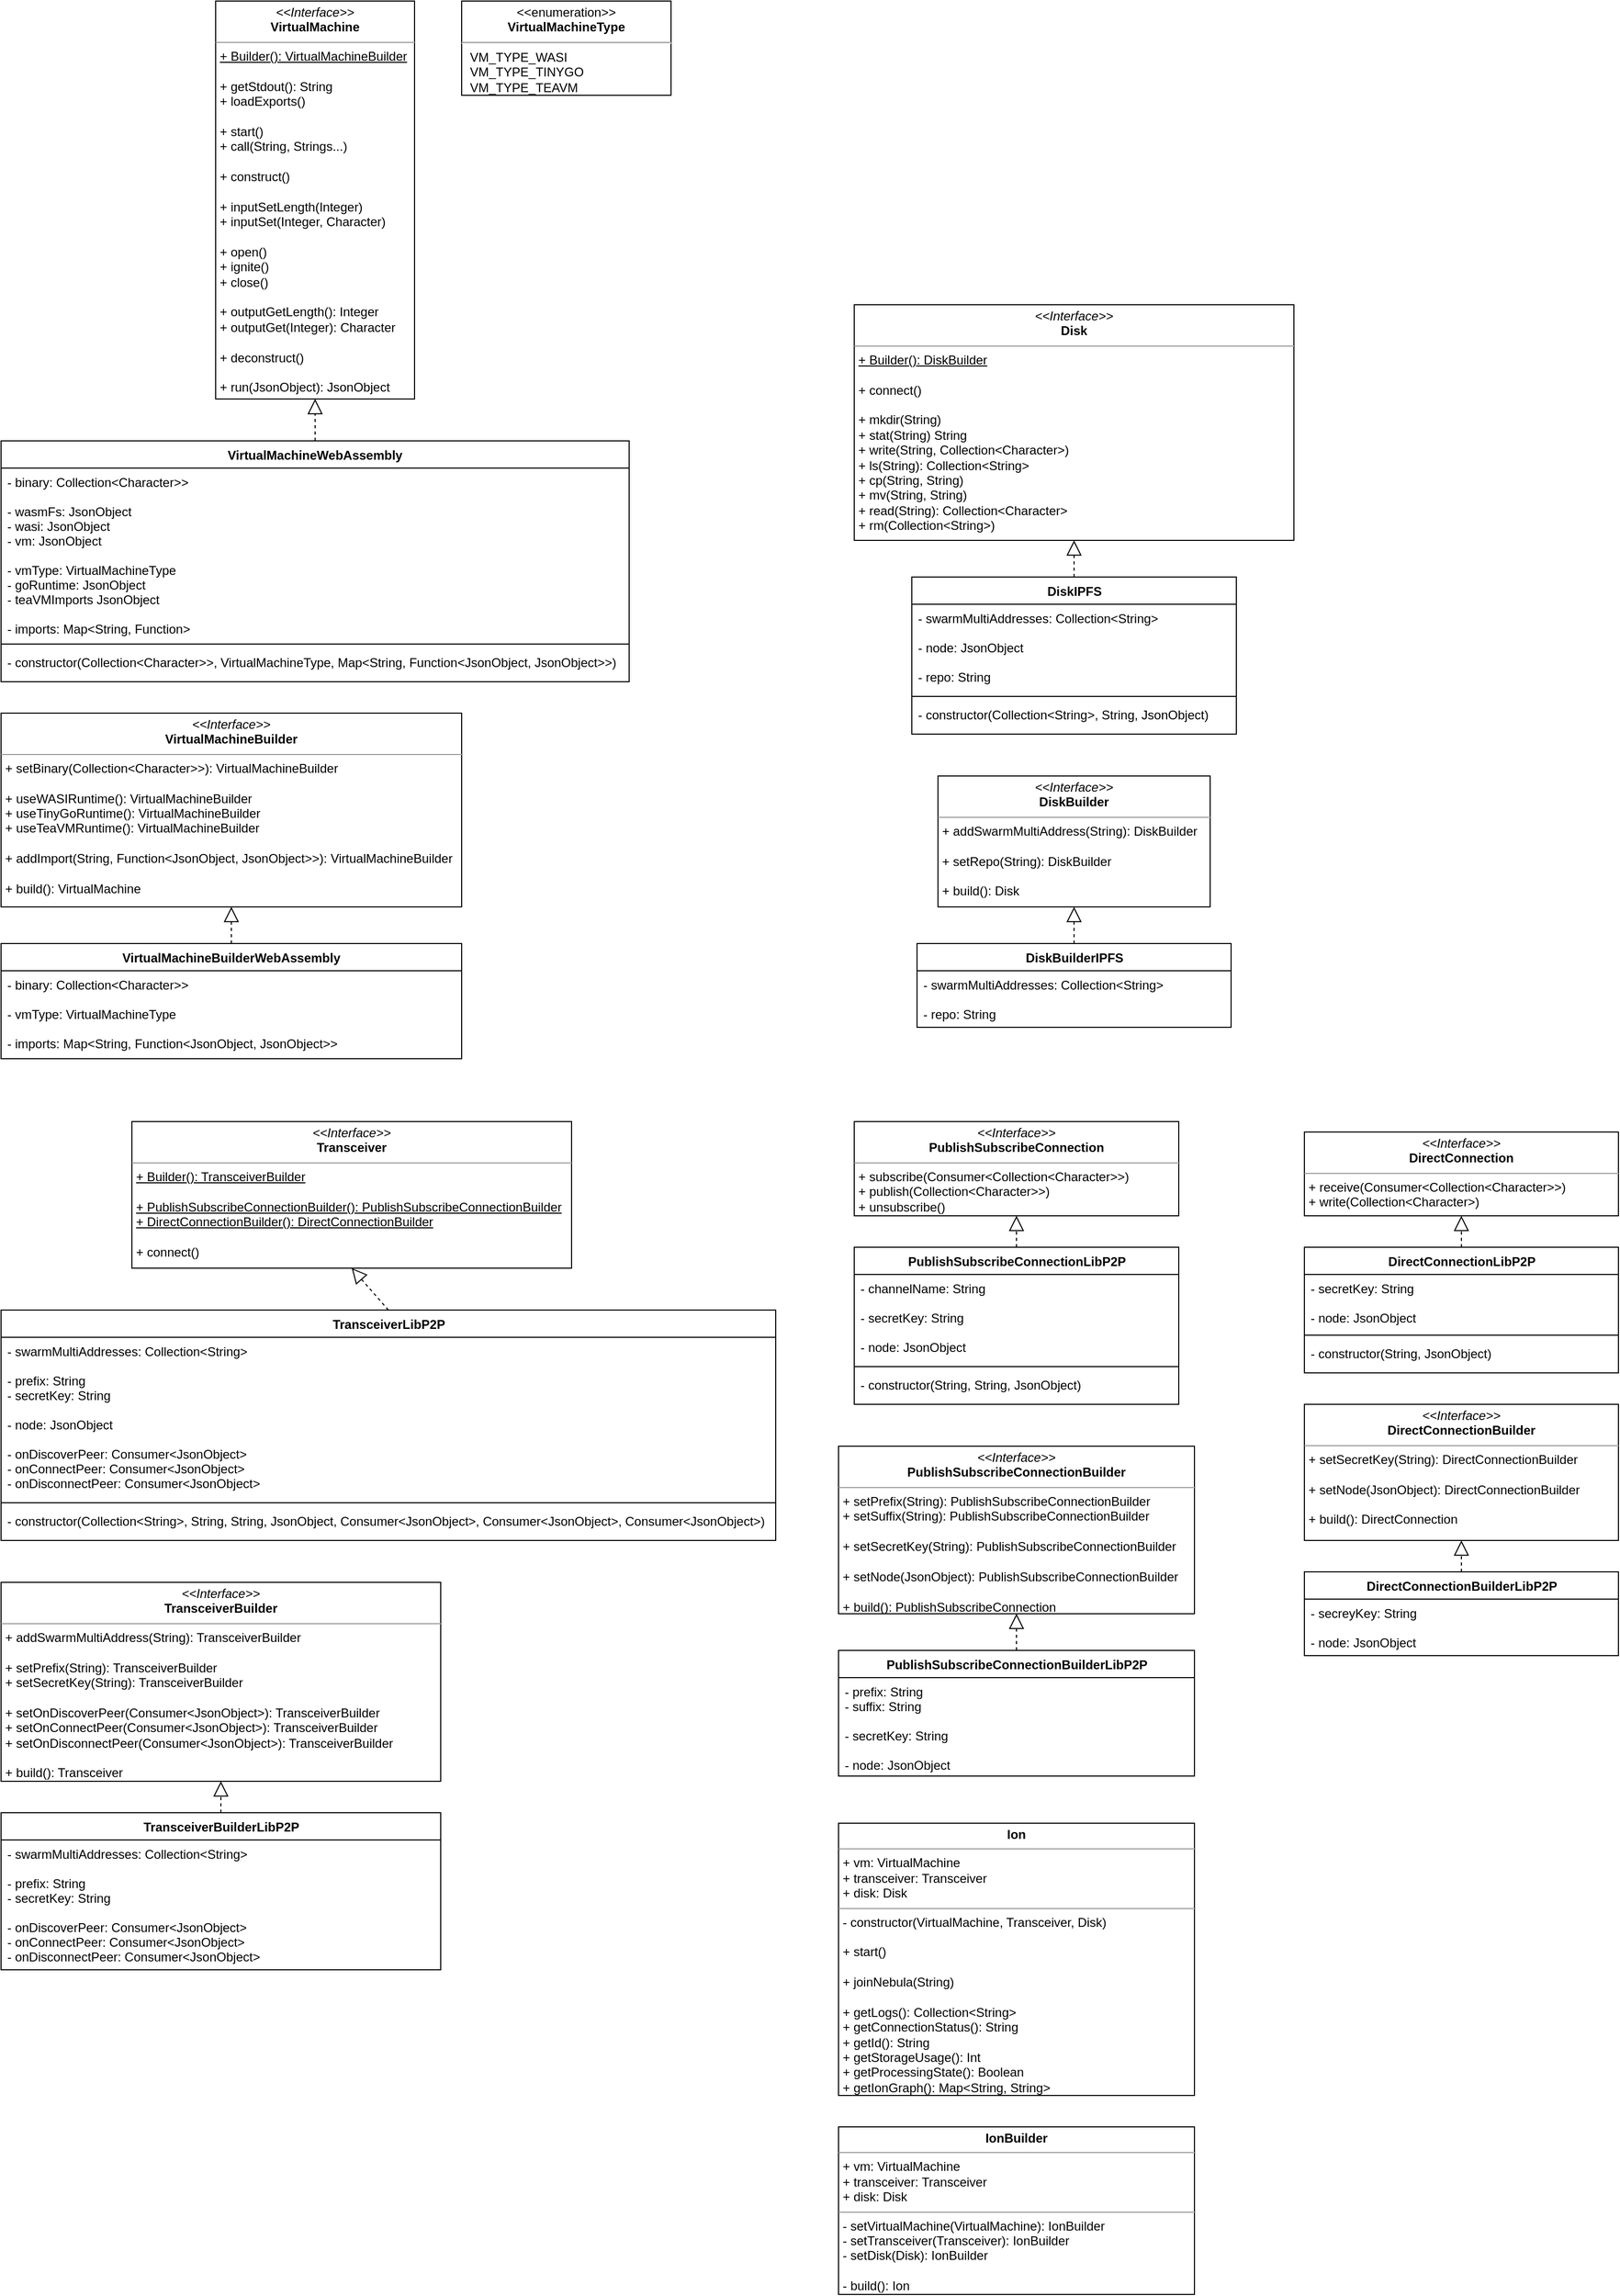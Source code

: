 <mxfile version="13.8.6" type="device"><diagram id="6hGFLwfOUW9BJ-s0fimq" name="Page-1"><mxGraphModel dx="2066" dy="1097" grid="1" gridSize="10" guides="1" tooltips="1" connect="1" arrows="1" fold="1" page="1" pageScale="1" pageWidth="827" pageHeight="1169" math="0" shadow="0"><root><mxCell id="0"/><mxCell id="1" parent="0"/><mxCell id="6" value="VirtualMachineWebAssembly" style="swimlane;fontStyle=1;align=center;verticalAlign=top;childLayout=stackLayout;horizontal=1;startSize=26;horizontalStack=0;resizeParent=1;resizeParentMax=0;resizeLast=0;collapsible=1;marginBottom=0;" parent="1" vertex="1"><mxGeometry x="40" y="480" width="600" height="230" as="geometry"/></mxCell><mxCell id="7" value="- binary: Collection&lt;Character&gt;&gt;&#10;&#10;- wasmFs: JsonObject&#10;- wasi: JsonObject&#10;- vm: JsonObject&#10;&#10;- vmType: VirtualMachineType&#10;- goRuntime: JsonObject&#10;- teaVMImports JsonObject&#10;&#10;- imports: Map&lt;String, Function&gt;" style="text;strokeColor=none;fillColor=none;align=left;verticalAlign=top;spacingLeft=4;spacingRight=4;overflow=hidden;rotatable=0;points=[[0,0.5],[1,0.5]];portConstraint=eastwest;" parent="6" vertex="1"><mxGeometry y="26" width="600" height="164" as="geometry"/></mxCell><mxCell id="8" value="" style="line;strokeWidth=1;fillColor=none;align=left;verticalAlign=middle;spacingTop=-1;spacingLeft=3;spacingRight=3;rotatable=0;labelPosition=right;points=[];portConstraint=eastwest;" parent="6" vertex="1"><mxGeometry y="190" width="600" height="8" as="geometry"/></mxCell><mxCell id="9" value="- constructor(Collection&amp;lt;Character&amp;gt;&amp;gt;, VirtualMachineType, Map&amp;lt;String, Function&amp;lt;JsonObject, JsonObject&amp;gt;&amp;gt;)" style="text;strokeColor=none;fillColor=none;align=left;verticalAlign=top;spacingLeft=4;spacingRight=4;overflow=hidden;rotatable=0;points=[[0,0.5],[1,0.5]];portConstraint=eastwest;html=1;" parent="6" vertex="1"><mxGeometry y="198" width="600" height="32" as="geometry"/></mxCell><mxCell id="10" value="&lt;p style=&quot;margin: 0px ; margin-top: 4px ; text-align: center&quot;&gt;&amp;lt;&amp;lt;enumeration&amp;gt;&amp;gt;&lt;br&gt;&lt;b&gt;VirtualMachineType&lt;/b&gt;&lt;/p&gt;&lt;hr&gt;&lt;p style=&quot;margin: 0px ; margin-left: 8px ; text-align: left&quot;&gt;VM_TYPE_WASI&lt;br&gt;&lt;/p&gt;&lt;p style=&quot;margin: 0px ; margin-left: 8px ; text-align: left&quot;&gt;VM_TYPE_TINYGO&lt;/p&gt;&lt;p style=&quot;margin: 0px ; margin-left: 8px ; text-align: left&quot;&gt;VM_TYPE_TEAVM&lt;/p&gt;" style="shape=rect;html=1;overflow=fill;whiteSpace=wrap;" parent="1" vertex="1"><mxGeometry x="480" y="60" width="200" height="90" as="geometry"/></mxCell><mxCell id="11" value="VirtualMachineBuilderWebAssembly" style="swimlane;fontStyle=1;align=center;verticalAlign=top;childLayout=stackLayout;horizontal=1;startSize=26;horizontalStack=0;resizeParent=1;resizeParentMax=0;resizeLast=0;collapsible=1;marginBottom=0;" parent="1" vertex="1"><mxGeometry x="40" y="960" width="440" height="110" as="geometry"/></mxCell><mxCell id="12" value="- binary: Collection&lt;Character&gt;&gt;&#10;&#10;- vmType: VirtualMachineType&#10;&#10;- imports: Map&lt;String, Function&lt;JsonObject, JsonObject&gt;&gt;" style="text;strokeColor=none;fillColor=none;align=left;verticalAlign=top;spacingLeft=4;spacingRight=4;overflow=hidden;rotatable=0;points=[[0,0.5],[1,0.5]];portConstraint=eastwest;" parent="11" vertex="1"><mxGeometry y="26" width="440" height="84" as="geometry"/></mxCell><mxCell id="15" value="TransceiverLibP2P" style="swimlane;fontStyle=1;align=center;verticalAlign=top;childLayout=stackLayout;horizontal=1;startSize=26;horizontalStack=0;resizeParent=1;resizeParentMax=0;resizeLast=0;collapsible=1;marginBottom=0;html=1;" parent="1" vertex="1"><mxGeometry x="40" y="1310" width="740" height="220" as="geometry"/></mxCell><mxCell id="16" value="- swarmMultiAddresses: Collection&lt;String&gt;&#10;&#10;- prefix: String&#10;- secretKey: String&#10;&#10;- node: JsonObject&#10;&#10;- onDiscoverPeer: Consumer&lt;JsonObject&gt;&#10;- onConnectPeer: Consumer&lt;JsonObject&gt;&#10;- onDisconnectPeer: Consumer&lt;JsonObject&gt;" style="text;strokeColor=none;fillColor=none;align=left;verticalAlign=top;spacingLeft=4;spacingRight=4;overflow=hidden;rotatable=0;points=[[0,0.5],[1,0.5]];portConstraint=eastwest;" parent="15" vertex="1"><mxGeometry y="26" width="740" height="154" as="geometry"/></mxCell><mxCell id="17" value="" style="line;strokeWidth=1;fillColor=none;align=left;verticalAlign=middle;spacingTop=-1;spacingLeft=3;spacingRight=3;rotatable=0;labelPosition=right;points=[];portConstraint=eastwest;" parent="15" vertex="1"><mxGeometry y="180" width="740" height="8" as="geometry"/></mxCell><mxCell id="18" value="- constructor(Collection&amp;lt;String&amp;gt;, String, String, JsonObject, Consumer&amp;lt;JsonObject&amp;gt;, Consumer&amp;lt;JsonObject&amp;gt;, Consumer&amp;lt;JsonObject&amp;gt;)" style="text;strokeColor=none;fillColor=none;align=left;verticalAlign=top;spacingLeft=4;spacingRight=4;overflow=hidden;rotatable=0;points=[[0,0.5],[1,0.5]];portConstraint=eastwest;html=1;" parent="15" vertex="1"><mxGeometry y="188" width="740" height="32" as="geometry"/></mxCell><mxCell id="40" value="&lt;p style=&quot;margin: 0px ; margin-top: 4px ; text-align: center&quot;&gt;&lt;i&gt;&amp;lt;&amp;lt;Interface&amp;gt;&amp;gt;&lt;/i&gt;&lt;br&gt;&lt;b&gt;DirectConnection&lt;/b&gt;&lt;/p&gt;&lt;hr size=&quot;1&quot;&gt;&lt;p style=&quot;margin: 0px ; margin-left: 4px&quot;&gt;+ receive(Consumer&amp;lt;Collection&amp;lt;Character&amp;gt;&amp;gt;)&lt;br&gt;&lt;/p&gt;&lt;p style=&quot;margin: 0px ; margin-left: 4px&quot;&gt;+ write(Collection&amp;lt;Character&amp;gt;)&lt;/p&gt;" style="verticalAlign=top;align=left;overflow=fill;fontSize=12;fontFamily=Helvetica;html=1;" parent="1" vertex="1"><mxGeometry x="1285" y="1140" width="300" height="80" as="geometry"/></mxCell><mxCell id="32" value="DirectConnectionLibP2P" style="swimlane;fontStyle=1;align=center;verticalAlign=top;childLayout=stackLayout;horizontal=1;startSize=26;horizontalStack=0;resizeParent=1;resizeParentMax=0;resizeLast=0;collapsible=1;marginBottom=0;html=1;" parent="1" vertex="1"><mxGeometry x="1285" y="1250" width="300" height="120" as="geometry"/></mxCell><mxCell id="33" value="- secretKey: String&#10;&#10;- node: JsonObject" style="text;strokeColor=none;fillColor=none;align=left;verticalAlign=top;spacingLeft=4;spacingRight=4;overflow=hidden;rotatable=0;points=[[0,0.5],[1,0.5]];portConstraint=eastwest;" parent="32" vertex="1"><mxGeometry y="26" width="300" height="54" as="geometry"/></mxCell><mxCell id="34" value="" style="line;strokeWidth=1;fillColor=none;align=left;verticalAlign=middle;spacingTop=-1;spacingLeft=3;spacingRight=3;rotatable=0;labelPosition=right;points=[];portConstraint=eastwest;" parent="32" vertex="1"><mxGeometry y="80" width="300" height="8" as="geometry"/></mxCell><mxCell id="35" value="- constructor(String, JsonObject)" style="text;strokeColor=none;fillColor=none;align=left;verticalAlign=top;spacingLeft=4;spacingRight=4;overflow=hidden;rotatable=0;points=[[0,0.5],[1,0.5]];portConstraint=eastwest;" parent="32" vertex="1"><mxGeometry y="88" width="300" height="32" as="geometry"/></mxCell><mxCell id="41" value="" style="endArrow=block;dashed=1;endFill=0;endSize=12;html=1;entryX=0.5;entryY=1;entryDx=0;entryDy=0;exitX=0.5;exitY=0;exitDx=0;exitDy=0;" parent="1" source="32" target="40" edge="1"><mxGeometry width="160" relative="1" as="geometry"><mxPoint x="1185" y="1270" as="sourcePoint"/><mxPoint x="1345" y="1270" as="targetPoint"/></mxGeometry></mxCell><mxCell id="42" value="&lt;p style=&quot;margin: 0px ; margin-top: 4px ; text-align: center&quot;&gt;&lt;i&gt;&amp;lt;&amp;lt;Interface&amp;gt;&amp;gt;&lt;/i&gt;&lt;br&gt;&lt;b&gt;DirectConnectionBuilder&lt;/b&gt;&lt;/p&gt;&lt;hr size=&quot;1&quot;&gt;&lt;p style=&quot;margin: 0px ; margin-left: 4px&quot;&gt;+ setSecretKey(String): DirectConnectionBuilder&lt;/p&gt;&lt;p style=&quot;margin: 0px ; margin-left: 4px&quot;&gt;&lt;br&gt;&lt;/p&gt;&lt;p style=&quot;margin: 0px ; margin-left: 4px&quot;&gt;+ setNode(JsonObject): DirectConnectionBuilder&lt;/p&gt;&lt;p style=&quot;margin: 0px ; margin-left: 4px&quot;&gt;&lt;br&gt;&lt;/p&gt;&lt;p style=&quot;margin: 0px ; margin-left: 4px&quot;&gt;+ build(): DirectConnection&lt;/p&gt;" style="verticalAlign=top;align=left;overflow=fill;fontSize=12;fontFamily=Helvetica;html=1;" parent="1" vertex="1"><mxGeometry x="1285" y="1400" width="300" height="130" as="geometry"/></mxCell><mxCell id="36" value="DirectConnectionBuilderLibP2P" style="swimlane;fontStyle=1;align=center;verticalAlign=top;childLayout=stackLayout;horizontal=1;startSize=26;horizontalStack=0;resizeParent=1;resizeParentMax=0;resizeLast=0;collapsible=1;marginBottom=0;html=1;" parent="1" vertex="1"><mxGeometry x="1285" y="1560" width="300" height="80" as="geometry"/></mxCell><mxCell id="37" value="- secreyKey: String&#10;&#10;- node: JsonObject" style="text;strokeColor=none;fillColor=none;align=left;verticalAlign=top;spacingLeft=4;spacingRight=4;overflow=hidden;rotatable=0;points=[[0,0.5],[1,0.5]];portConstraint=eastwest;" parent="36" vertex="1"><mxGeometry y="26" width="300" height="54" as="geometry"/></mxCell><mxCell id="43" value="" style="endArrow=block;dashed=1;endFill=0;endSize=12;html=1;entryX=0.5;entryY=1;entryDx=0;entryDy=0;exitX=0.5;exitY=0;exitDx=0;exitDy=0;" parent="1" source="36" target="42" edge="1"><mxGeometry width="160" relative="1" as="geometry"><mxPoint x="1035" y="1470" as="sourcePoint"/><mxPoint x="1195" y="1470" as="targetPoint"/></mxGeometry></mxCell><mxCell id="45" value="&lt;p style=&quot;margin: 0px ; margin-top: 4px ; text-align: center&quot;&gt;&lt;i&gt;&amp;lt;&amp;lt;Interface&amp;gt;&amp;gt;&lt;/i&gt;&lt;br&gt;&lt;b&gt;PublishSubscribeConnection&lt;/b&gt;&lt;/p&gt;&lt;hr size=&quot;1&quot;&gt;&lt;p style=&quot;margin: 0px ; margin-left: 4px&quot;&gt;+ subscribe(Consumer&amp;lt;Collection&amp;lt;Character&amp;gt;&amp;gt;)&lt;/p&gt;&lt;p style=&quot;margin: 0px ; margin-left: 4px&quot;&gt;+ publish(Collection&amp;lt;Character&amp;gt;&amp;gt;)&lt;/p&gt;&lt;p style=&quot;margin: 0px ; margin-left: 4px&quot;&gt;+ unsubscribe()&lt;/p&gt;" style="verticalAlign=top;align=left;overflow=fill;fontSize=12;fontFamily=Helvetica;html=1;" parent="1" vertex="1"><mxGeometry x="855" y="1130" width="310" height="90" as="geometry"/></mxCell><mxCell id="23" value="PublishSubscribeConnectionLibP2P" style="swimlane;fontStyle=1;align=center;verticalAlign=top;childLayout=stackLayout;horizontal=1;startSize=26;horizontalStack=0;resizeParent=1;resizeParentMax=0;resizeLast=0;collapsible=1;marginBottom=0;html=1;" parent="1" vertex="1"><mxGeometry x="855" y="1250" width="310" height="150" as="geometry"/></mxCell><mxCell id="24" value="- channelName: String&#10;&#10;- secretKey: String&#10;&#10;- node: JsonObject" style="text;strokeColor=none;fillColor=none;align=left;verticalAlign=top;spacingLeft=4;spacingRight=4;overflow=hidden;rotatable=0;points=[[0,0.5],[1,0.5]];portConstraint=eastwest;" parent="23" vertex="1"><mxGeometry y="26" width="310" height="84" as="geometry"/></mxCell><mxCell id="25" value="" style="line;strokeWidth=1;fillColor=none;align=left;verticalAlign=middle;spacingTop=-1;spacingLeft=3;spacingRight=3;rotatable=0;labelPosition=right;points=[];portConstraint=eastwest;" parent="23" vertex="1"><mxGeometry y="110" width="310" height="8" as="geometry"/></mxCell><mxCell id="26" value="- constructor(String, String, JsonObject)" style="text;strokeColor=none;fillColor=none;align=left;verticalAlign=top;spacingLeft=4;spacingRight=4;overflow=hidden;rotatable=0;points=[[0,0.5],[1,0.5]];portConstraint=eastwest;" parent="23" vertex="1"><mxGeometry y="118" width="310" height="32" as="geometry"/></mxCell><mxCell id="46" value="" style="endArrow=block;dashed=1;endFill=0;endSize=12;html=1;entryX=0.5;entryY=1;entryDx=0;entryDy=0;exitX=0.5;exitY=0;exitDx=0;exitDy=0;" parent="1" source="23" target="45" edge="1"><mxGeometry width="160" relative="1" as="geometry"><mxPoint x="835" y="1470" as="sourcePoint"/><mxPoint x="995" y="1470" as="targetPoint"/></mxGeometry></mxCell><mxCell id="47" value="&lt;p style=&quot;margin: 0px ; margin-top: 4px ; text-align: center&quot;&gt;&lt;i&gt;&amp;lt;&amp;lt;Interface&amp;gt;&amp;gt;&lt;/i&gt;&lt;br&gt;&lt;b&gt;PublishSubscribeConnectionBuilder&lt;/b&gt;&lt;/p&gt;&lt;hr size=&quot;1&quot;&gt;&lt;p style=&quot;margin: 0px ; margin-left: 4px&quot;&gt;+ setPrefix(String): PublishSubscribeConnectionBuilder&lt;/p&gt;&lt;p style=&quot;margin: 0px ; margin-left: 4px&quot;&gt;+ setSuffix(String): PublishSubscribeConnectionBuilder&lt;/p&gt;&lt;p style=&quot;margin: 0px ; margin-left: 4px&quot;&gt;&lt;br&gt;&lt;/p&gt;&lt;p style=&quot;margin: 0px ; margin-left: 4px&quot;&gt;+ setSecretKey(String): PublishSubscribeConnectionBuilder&lt;/p&gt;&lt;p style=&quot;margin: 0px ; margin-left: 4px&quot;&gt;&lt;br&gt;&lt;/p&gt;&lt;p style=&quot;margin: 0px ; margin-left: 4px&quot;&gt;+ setNode(JsonObject): PublishSubscribeConnectionBuilder&lt;/p&gt;&lt;p style=&quot;margin: 0px ; margin-left: 4px&quot;&gt;&lt;br&gt;&lt;/p&gt;&lt;p style=&quot;margin: 0px ; margin-left: 4px&quot;&gt;+ build(): PublishSubscribeConnection&lt;/p&gt;" style="verticalAlign=top;align=left;overflow=fill;fontSize=12;fontFamily=Helvetica;html=1;" parent="1" vertex="1"><mxGeometry x="840" y="1440" width="340" height="160" as="geometry"/></mxCell><mxCell id="51" value="" style="endArrow=block;dashed=1;endFill=0;endSize=12;html=1;entryX=0.5;entryY=1;entryDx=0;entryDy=0;exitX=0.5;exitY=0;exitDx=0;exitDy=0;" parent="1" source="28" target="47" edge="1"><mxGeometry width="160" relative="1" as="geometry"><mxPoint x="775" y="1790" as="sourcePoint"/><mxPoint x="935" y="1790" as="targetPoint"/></mxGeometry></mxCell><mxCell id="28" value="PublishSubscribeConnectionBuilderLibP2P" style="swimlane;fontStyle=1;align=center;verticalAlign=top;childLayout=stackLayout;horizontal=1;startSize=26;horizontalStack=0;resizeParent=1;resizeParentMax=0;resizeLast=0;collapsible=1;marginBottom=0;html=1;" parent="1" vertex="1"><mxGeometry x="840" y="1635" width="340" height="120" as="geometry"/></mxCell><mxCell id="29" value="- prefix: String&#10;- suffix: String&#10;&#10;- secretKey: String&#10;&#10;- node: JsonObject" style="text;strokeColor=none;fillColor=none;align=left;verticalAlign=top;spacingLeft=4;spacingRight=4;overflow=hidden;rotatable=0;points=[[0,0.5],[1,0.5]];portConstraint=eastwest;" parent="28" vertex="1"><mxGeometry y="26" width="340" height="94" as="geometry"/></mxCell><mxCell id="19" value="TransceiverBuilderLibP2P" style="swimlane;fontStyle=1;align=center;verticalAlign=top;childLayout=stackLayout;horizontal=1;startSize=26;horizontalStack=0;resizeParent=1;resizeParentMax=0;resizeLast=0;collapsible=1;marginBottom=0;html=1;" parent="1" vertex="1"><mxGeometry x="40" y="1790" width="420" height="150" as="geometry"><mxRectangle x="40" y="1250" width="140" height="26" as="alternateBounds"/></mxGeometry></mxCell><mxCell id="20" value="- swarmMultiAddresses: Collection&lt;String&gt;&#10;&#10;- prefix: String&#10;- secretKey: String&#10;&#10;- onDiscoverPeer: Consumer&lt;JsonObject&gt;&#10;- onConnectPeer: Consumer&lt;JsonObject&gt;&#10;- onDisconnectPeer: Consumer&lt;JsonObject&gt;" style="text;strokeColor=none;fillColor=none;align=left;verticalAlign=top;spacingLeft=4;spacingRight=4;overflow=hidden;rotatable=0;points=[[0,0.5],[1,0.5]];portConstraint=eastwest;" parent="19" vertex="1"><mxGeometry y="26" width="420" height="124" as="geometry"/></mxCell><mxCell id="52" value="&lt;p style=&quot;margin: 0px ; margin-top: 4px ; text-align: center&quot;&gt;&lt;i&gt;&amp;lt;&amp;lt;Interface&amp;gt;&amp;gt;&lt;/i&gt;&lt;br&gt;&lt;b&gt;TransceiverBuilder&lt;/b&gt;&lt;/p&gt;&lt;hr size=&quot;1&quot;&gt;&lt;p style=&quot;margin: 0px ; margin-left: 4px&quot;&gt;+ addSwarmMultiAddress(String): TransceiverBuilder&lt;br style=&quot;padding: 0px ; margin: 0px&quot;&gt;&lt;br style=&quot;padding: 0px ; margin: 0px&quot;&gt;+ setPrefix(String): TransceiverBuilder&lt;br style=&quot;padding: 0px ; margin: 0px&quot;&gt;+ setSecretKey(String): TransceiverBuilder&lt;br style=&quot;padding: 0px ; margin: 0px&quot;&gt;&lt;br style=&quot;padding: 0px ; margin: 0px&quot;&gt;+ setOnDiscoverPeer(Consumer&amp;lt;JsonObject&amp;gt;): TransceiverBuilder&lt;br style=&quot;padding: 0px ; margin: 0px&quot;&gt;+ setOnConnectPeer(Consumer&amp;lt;JsonObject&amp;gt;): TransceiverBuilder&lt;br style=&quot;padding: 0px ; margin: 0px&quot;&gt;+ setOnDisconnectPeer(Consumer&amp;lt;JsonObject&amp;gt;): TransceiverBuilder&lt;br style=&quot;padding: 0px ; margin: 0px&quot;&gt;&lt;br style=&quot;padding: 0px ; margin: 0px&quot;&gt;+ build(): Transceiver&lt;br&gt;&lt;/p&gt;" style="verticalAlign=top;align=left;overflow=fill;fontSize=12;fontFamily=Helvetica;html=1;" parent="1" vertex="1"><mxGeometry x="40" y="1570" width="420" height="190" as="geometry"/></mxCell><mxCell id="sxHCqdWgwuU_68WpSeui-52" value="" style="endArrow=block;dashed=1;endFill=0;endSize=12;html=1;exitX=0.5;exitY=0;exitDx=0;exitDy=0;entryX=0.5;entryY=1;entryDx=0;entryDy=0;" parent="1" source="19" target="52" edge="1"><mxGeometry width="160" relative="1" as="geometry"><mxPoint x="230" y="2030" as="sourcePoint"/><mxPoint x="390" y="2030" as="targetPoint"/></mxGeometry></mxCell><mxCell id="sxHCqdWgwuU_68WpSeui-53" value="&lt;p style=&quot;margin: 0px ; margin-top: 4px ; text-align: center&quot;&gt;&lt;i&gt;&amp;lt;&amp;lt;Interface&amp;gt;&amp;gt;&lt;/i&gt;&lt;br&gt;&lt;b&gt;Transceiver&lt;/b&gt;&lt;/p&gt;&lt;hr size=&quot;1&quot;&gt;&lt;p style=&quot;margin: 0px ; margin-left: 4px&quot;&gt;&lt;u&gt;+ Builder(): TransceiverBuilder&lt;br&gt;&lt;br&gt;+ PublishSubscribeConnectionBuilder(): PublishSubscribeConnectionBuilder&lt;br&gt;&lt;/u&gt;&lt;u&gt;+ DirectConnectionBuilder(): DirectConnectionBuilder&lt;br&gt;&lt;/u&gt;&lt;br&gt;+ connect()&lt;br&gt;&lt;/p&gt;" style="verticalAlign=top;align=left;overflow=fill;fontSize=12;fontFamily=Helvetica;html=1;" parent="1" vertex="1"><mxGeometry x="165" y="1130" width="420" height="140" as="geometry"/></mxCell><mxCell id="sxHCqdWgwuU_68WpSeui-54" value="" style="endArrow=block;dashed=1;endFill=0;endSize=12;html=1;entryX=0.5;entryY=1;entryDx=0;entryDy=0;exitX=0.5;exitY=0;exitDx=0;exitDy=0;" parent="1" source="15" target="sxHCqdWgwuU_68WpSeui-53" edge="1"><mxGeometry width="160" relative="1" as="geometry"><mxPoint x="180" y="1300" as="sourcePoint"/><mxPoint x="340" y="1300" as="targetPoint"/></mxGeometry></mxCell><mxCell id="sxHCqdWgwuU_68WpSeui-55" value="&lt;p style=&quot;margin: 0px ; margin-top: 4px ; text-align: center&quot;&gt;&lt;i&gt;&amp;lt;&amp;lt;Interface&amp;gt;&amp;gt;&lt;/i&gt;&lt;br&gt;&lt;b&gt;VirtualMachineBuilder&lt;/b&gt;&lt;br&gt;&lt;/p&gt;&lt;hr size=&quot;1&quot;&gt;&lt;p style=&quot;margin: 0px ; margin-left: 4px&quot;&gt;&lt;span&gt;+ setBinary(Collection&amp;lt;Character&amp;gt;&amp;gt;): VirtualMachineBuilder&lt;/span&gt;&lt;br&gt;&lt;/p&gt;&lt;p style=&quot;margin: 0px ; margin-left: 4px&quot;&gt;&lt;br&gt;&lt;/p&gt;&lt;p style=&quot;margin: 0px ; margin-left: 4px&quot;&gt;+ useWASIRuntime(): VirtualMachineBuilder&lt;/p&gt;&lt;p style=&quot;margin: 0px ; margin-left: 4px&quot;&gt;+ useTinyGoRuntime(): VirtualMachineBuilder&lt;/p&gt;&lt;p style=&quot;margin: 0px ; margin-left: 4px&quot;&gt;+ useTeaVMRuntime(): VirtualMachineBuilder&lt;/p&gt;&lt;p style=&quot;margin: 0px ; margin-left: 4px&quot;&gt;&lt;br&gt;&lt;/p&gt;&lt;p style=&quot;margin: 0px ; margin-left: 4px&quot;&gt;+ addImport(String, Function&amp;lt;JsonObject, JsonObject&amp;gt;&amp;gt;): VirtualMachineBuilder&lt;/p&gt;&lt;p style=&quot;margin: 0px ; margin-left: 4px&quot;&gt;&lt;br&gt;&lt;/p&gt;&lt;p style=&quot;margin: 0px ; margin-left: 4px&quot;&gt;+ build(): VirtualMachine&lt;/p&gt;" style="verticalAlign=top;align=left;overflow=fill;fontSize=12;fontFamily=Helvetica;html=1;" parent="1" vertex="1"><mxGeometry x="40" y="740" width="440" height="185" as="geometry"/></mxCell><mxCell id="sxHCqdWgwuU_68WpSeui-57" value="" style="endArrow=block;dashed=1;endFill=0;endSize=12;html=1;entryX=0.5;entryY=1;entryDx=0;entryDy=0;exitX=0.5;exitY=0;exitDx=0;exitDy=0;" parent="1" source="11" target="sxHCqdWgwuU_68WpSeui-55" edge="1"><mxGeometry width="160" relative="1" as="geometry"><mxPoint x="480" y="1090" as="sourcePoint"/><mxPoint x="640" y="1090" as="targetPoint"/></mxGeometry></mxCell><mxCell id="sxHCqdWgwuU_68WpSeui-58" value="&lt;p style=&quot;margin: 0px ; margin-top: 4px ; text-align: center&quot;&gt;&lt;i&gt;&amp;lt;&amp;lt;Interface&amp;gt;&amp;gt;&lt;/i&gt;&lt;br&gt;&lt;span style=&quot;font-weight: 700&quot;&gt;VirtualMachine&lt;/span&gt;&lt;br&gt;&lt;/p&gt;&lt;hr size=&quot;1&quot;&gt;&lt;p style=&quot;margin: 0px ; margin-left: 4px&quot;&gt;&lt;u&gt;+ Builder(): VirtualMachineBuilder&lt;br&gt;&lt;/u&gt;&lt;br&gt;+ getStdout(): String&lt;br&gt;+ loadExports()&lt;br&gt;&lt;br&gt;+ start()&lt;br&gt;+ call(String, Strings...)&lt;br&gt;&lt;br&gt;+ construct()&lt;br&gt;&lt;br&gt;+ inputSetLength(Integer)&lt;br&gt;+ inputSet(Integer, Character)&lt;br&gt;&lt;br&gt;+ open()&lt;br&gt;+ ignite()&lt;br&gt;+ close()&lt;br&gt;&lt;br&gt;+ outputGetLength(): Integer&lt;br&gt;+ outputGet(Integer): Character&lt;br&gt;&lt;br&gt;+ deconstruct()&lt;br&gt;&lt;br&gt;+ run(JsonObject): JsonObject&lt;br&gt;&lt;/p&gt;" style="verticalAlign=top;align=left;overflow=fill;fontSize=12;fontFamily=Helvetica;html=1;" parent="1" vertex="1"><mxGeometry x="245" y="60" width="190" height="380" as="geometry"/></mxCell><mxCell id="sxHCqdWgwuU_68WpSeui-59" value="" style="endArrow=block;dashed=1;endFill=0;endSize=12;html=1;entryX=0.5;entryY=1;entryDx=0;entryDy=0;exitX=0.5;exitY=0;exitDx=0;exitDy=0;" parent="1" source="6" target="sxHCqdWgwuU_68WpSeui-58" edge="1"><mxGeometry width="160" relative="1" as="geometry"><mxPoint x="-245" y="510" as="sourcePoint"/><mxPoint x="-85" y="510" as="targetPoint"/></mxGeometry></mxCell><mxCell id="fKdP36l-M5kC6lyTv1g1-52" value="&lt;p style=&quot;margin: 0px ; margin-top: 4px ; text-align: center&quot;&gt;&lt;i&gt;&amp;lt;&amp;lt;Interface&amp;gt;&amp;gt;&lt;/i&gt;&lt;br&gt;&lt;b&gt;Disk&lt;/b&gt;&lt;/p&gt;&lt;hr size=&quot;1&quot;&gt;&lt;p style=&quot;margin: 0px ; margin-left: 4px&quot;&gt;&lt;u&gt;+ Builder(): DiskBuilder&lt;/u&gt;&lt;u&gt;&lt;br&gt;&lt;/u&gt;&lt;br&gt;+ connect()&lt;br&gt;&lt;/p&gt;&lt;p style=&quot;margin: 0px ; margin-left: 4px&quot;&gt;&lt;br&gt;&lt;/p&gt;&lt;p style=&quot;margin: 0px ; margin-left: 4px&quot;&gt;+ mkdir(String)&lt;/p&gt;&lt;p style=&quot;margin: 0px ; margin-left: 4px&quot;&gt;+ stat(String) String&lt;/p&gt;&lt;p style=&quot;margin: 0px ; margin-left: 4px&quot;&gt;+ write(String, Collection&amp;lt;Character&amp;gt;)&lt;/p&gt;&lt;p style=&quot;margin: 0px ; margin-left: 4px&quot;&gt;+ ls(String): Collection&amp;lt;String&amp;gt;&lt;/p&gt;&lt;p style=&quot;margin: 0px ; margin-left: 4px&quot;&gt;+ cp(String, String)&lt;/p&gt;&lt;p style=&quot;margin: 0px ; margin-left: 4px&quot;&gt;+ mv(String, String)&lt;/p&gt;&lt;p style=&quot;margin: 0px ; margin-left: 4px&quot;&gt;+ read(String): Collection&amp;lt;Character&amp;gt;&lt;/p&gt;&lt;p style=&quot;margin: 0px ; margin-left: 4px&quot;&gt;+ rm(Collection&amp;lt;String&amp;gt;)&lt;/p&gt;" style="verticalAlign=top;align=left;overflow=fill;fontSize=12;fontFamily=Helvetica;html=1;" vertex="1" parent="1"><mxGeometry x="855" y="350" width="420" height="225" as="geometry"/></mxCell><mxCell id="fKdP36l-M5kC6lyTv1g1-53" value="DiskIPFS" style="swimlane;fontStyle=1;align=center;verticalAlign=top;childLayout=stackLayout;horizontal=1;startSize=26;horizontalStack=0;resizeParent=1;resizeParentMax=0;resizeLast=0;collapsible=1;marginBottom=0;html=1;" vertex="1" parent="1"><mxGeometry x="910" y="610" width="310" height="150" as="geometry"/></mxCell><mxCell id="fKdP36l-M5kC6lyTv1g1-54" value="- swarmMultiAddresses: Collection&lt;String&gt;&#10;&#10;- node: JsonObject&#10;&#10;- repo: String" style="text;strokeColor=none;fillColor=none;align=left;verticalAlign=top;spacingLeft=4;spacingRight=4;overflow=hidden;rotatable=0;points=[[0,0.5],[1,0.5]];portConstraint=eastwest;" vertex="1" parent="fKdP36l-M5kC6lyTv1g1-53"><mxGeometry y="26" width="310" height="84" as="geometry"/></mxCell><mxCell id="fKdP36l-M5kC6lyTv1g1-55" value="" style="line;strokeWidth=1;fillColor=none;align=left;verticalAlign=middle;spacingTop=-1;spacingLeft=3;spacingRight=3;rotatable=0;labelPosition=right;points=[];portConstraint=eastwest;" vertex="1" parent="fKdP36l-M5kC6lyTv1g1-53"><mxGeometry y="110" width="310" height="8" as="geometry"/></mxCell><mxCell id="fKdP36l-M5kC6lyTv1g1-56" value="- constructor(Collection&lt;String&gt;, String, JsonObject)" style="text;strokeColor=none;fillColor=none;align=left;verticalAlign=top;spacingLeft=4;spacingRight=4;overflow=hidden;rotatable=0;points=[[0,0.5],[1,0.5]];portConstraint=eastwest;" vertex="1" parent="fKdP36l-M5kC6lyTv1g1-53"><mxGeometry y="118" width="310" height="32" as="geometry"/></mxCell><mxCell id="fKdP36l-M5kC6lyTv1g1-57" value="" style="endArrow=block;dashed=1;endFill=0;endSize=12;html=1;entryX=0.5;entryY=1;entryDx=0;entryDy=0;exitX=0.5;exitY=0;exitDx=0;exitDy=0;" edge="1" parent="1" source="fKdP36l-M5kC6lyTv1g1-53" target="fKdP36l-M5kC6lyTv1g1-52"><mxGeometry width="160" relative="1" as="geometry"><mxPoint x="1360" y="730" as="sourcePoint"/><mxPoint x="1520" y="730" as="targetPoint"/></mxGeometry></mxCell><mxCell id="fKdP36l-M5kC6lyTv1g1-58" value="&lt;p style=&quot;margin: 0px ; margin-top: 4px ; text-align: center&quot;&gt;&lt;i&gt;&amp;lt;&amp;lt;Interface&amp;gt;&amp;gt;&lt;/i&gt;&lt;br&gt;&lt;b&gt;DiskBuilder&lt;/b&gt;&lt;/p&gt;&lt;hr size=&quot;1&quot;&gt;&lt;p style=&quot;margin: 0px ; margin-left: 4px&quot;&gt;+ addSwarmMultiAddress(String): DiskBuilder&lt;br style=&quot;padding: 0px ; margin: 0px&quot;&gt;&lt;/p&gt;&lt;p style=&quot;margin: 0px ; margin-left: 4px&quot;&gt;&lt;br&gt;&lt;/p&gt;&lt;p style=&quot;margin: 0px ; margin-left: 4px&quot;&gt;+ setRepo(String): DiskBuilder&lt;/p&gt;&lt;p style=&quot;margin: 0px ; margin-left: 4px&quot;&gt;&lt;br&gt;&lt;/p&gt;&lt;p style=&quot;margin: 0px ; margin-left: 4px&quot;&gt;+ build(): Disk&lt;/p&gt;" style="verticalAlign=top;align=left;overflow=fill;fontSize=12;fontFamily=Helvetica;html=1;" vertex="1" parent="1"><mxGeometry x="935" y="800" width="260" height="125" as="geometry"/></mxCell><mxCell id="fKdP36l-M5kC6lyTv1g1-59" value="DiskBuilderIPFS" style="swimlane;fontStyle=1;align=center;verticalAlign=top;childLayout=stackLayout;horizontal=1;startSize=26;horizontalStack=0;resizeParent=1;resizeParentMax=0;resizeLast=0;collapsible=1;marginBottom=0;html=1;" vertex="1" parent="1"><mxGeometry x="915" y="960" width="300" height="80" as="geometry"/></mxCell><mxCell id="fKdP36l-M5kC6lyTv1g1-60" value="- swarmMultiAddresses: Collection&lt;String&gt;&#10;&#10;- repo: String" style="text;strokeColor=none;fillColor=none;align=left;verticalAlign=top;spacingLeft=4;spacingRight=4;overflow=hidden;rotatable=0;points=[[0,0.5],[1,0.5]];portConstraint=eastwest;" vertex="1" parent="fKdP36l-M5kC6lyTv1g1-59"><mxGeometry y="26" width="300" height="54" as="geometry"/></mxCell><mxCell id="fKdP36l-M5kC6lyTv1g1-61" value="" style="endArrow=block;dashed=1;endFill=0;endSize=12;html=1;entryX=0.5;entryY=1;entryDx=0;entryDy=0;exitX=0.5;exitY=0;exitDx=0;exitDy=0;" edge="1" parent="1" source="fKdP36l-M5kC6lyTv1g1-59" target="fKdP36l-M5kC6lyTv1g1-58"><mxGeometry width="160" relative="1" as="geometry"><mxPoint x="1340" y="960" as="sourcePoint"/><mxPoint x="1500" y="960" as="targetPoint"/></mxGeometry></mxCell><mxCell id="fKdP36l-M5kC6lyTv1g1-69" value="&lt;p style=&quot;margin: 0px ; margin-top: 4px ; text-align: center&quot;&gt;&lt;b&gt;Ion&lt;/b&gt;&lt;/p&gt;&lt;hr size=&quot;1&quot;&gt;&lt;p style=&quot;margin: 0px ; margin-left: 4px&quot;&gt;+ vm: VirtualMachine&lt;/p&gt;&lt;p style=&quot;margin: 0px ; margin-left: 4px&quot;&gt;+ transceiver: Transceiver&lt;/p&gt;&lt;p style=&quot;margin: 0px ; margin-left: 4px&quot;&gt;+ disk: Disk&lt;/p&gt;&lt;hr size=&quot;1&quot;&gt;&lt;p style=&quot;margin: 0px ; margin-left: 4px&quot;&gt;- constructor(VirtualMachine, Transceiver, Disk)&lt;/p&gt;&lt;p style=&quot;margin: 0px ; margin-left: 4px&quot;&gt;&lt;br&gt;&lt;/p&gt;&lt;p style=&quot;margin: 0px 0px 0px 4px&quot;&gt;+ start()&lt;/p&gt;&lt;p style=&quot;margin: 0px 0px 0px 4px&quot;&gt;&lt;br&gt;&lt;/p&gt;&lt;p style=&quot;margin: 0px 0px 0px 4px&quot;&gt;+ joinNebula(String)&lt;/p&gt;&lt;p style=&quot;margin: 0px 0px 0px 4px&quot;&gt;&lt;br&gt;&lt;/p&gt;&lt;p style=&quot;margin: 0px 0px 0px 4px&quot;&gt;+ getLogs(): Collection&amp;lt;String&amp;gt;&lt;/p&gt;&lt;p style=&quot;margin: 0px 0px 0px 4px&quot;&gt;+ getConnectionStatus(): String&lt;/p&gt;&lt;p style=&quot;margin: 0px 0px 0px 4px&quot;&gt;+ getId(): String&lt;/p&gt;&lt;p style=&quot;margin: 0px 0px 0px 4px&quot;&gt;+ getStorageUsage(): Int&lt;/p&gt;&lt;p style=&quot;margin: 0px 0px 0px 4px&quot;&gt;+ getProcessingState(): Boolean&lt;/p&gt;&lt;p style=&quot;margin: 0px 0px 0px 4px&quot;&gt;+ getIonGraph(): Map&amp;lt;String, String&amp;gt;&lt;/p&gt;" style="verticalAlign=top;align=left;overflow=fill;fontSize=12;fontFamily=Helvetica;html=1;" vertex="1" parent="1"><mxGeometry x="840" y="1800" width="340" height="260" as="geometry"/></mxCell><mxCell id="fKdP36l-M5kC6lyTv1g1-70" value="&lt;p style=&quot;margin: 0px ; margin-top: 4px ; text-align: center&quot;&gt;&lt;b&gt;IonBuilder&lt;/b&gt;&lt;br&gt;&lt;/p&gt;&lt;hr size=&quot;1&quot;&gt;&lt;p style=&quot;margin: 0px ; margin-left: 4px&quot;&gt;+ vm: VirtualMachine&lt;/p&gt;&lt;p style=&quot;margin: 0px ; margin-left: 4px&quot;&gt;+ transceiver: Transceiver&lt;/p&gt;&lt;p style=&quot;margin: 0px ; margin-left: 4px&quot;&gt;+ disk: Disk&lt;/p&gt;&lt;hr size=&quot;1&quot;&gt;&lt;p style=&quot;margin: 0px ; margin-left: 4px&quot;&gt;- setVirtualMachine(VirtualMachine): IonBuilder&lt;/p&gt;&lt;p style=&quot;margin: 0px ; margin-left: 4px&quot;&gt;- setTransceiver(Transceiver): IonBuilder&lt;/p&gt;&lt;p style=&quot;margin: 0px ; margin-left: 4px&quot;&gt;- setDisk(Disk): IonBuilder&lt;/p&gt;&lt;p style=&quot;margin: 0px ; margin-left: 4px&quot;&gt;&lt;br&gt;&lt;/p&gt;&lt;p style=&quot;margin: 0px ; margin-left: 4px&quot;&gt;- build(): Ion&lt;/p&gt;" style="verticalAlign=top;align=left;overflow=fill;fontSize=12;fontFamily=Helvetica;html=1;" vertex="1" parent="1"><mxGeometry x="840" y="2090" width="340" height="160" as="geometry"/></mxCell></root></mxGraphModel></diagram></mxfile>